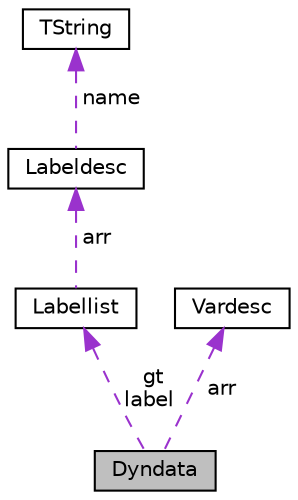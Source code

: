 digraph "Dyndata"
{
  edge [fontname="Helvetica",fontsize="10",labelfontname="Helvetica",labelfontsize="10"];
  node [fontname="Helvetica",fontsize="10",shape=record];
  Node1 [label="Dyndata",height=0.2,width=0.4,color="black", fillcolor="grey75", style="filled", fontcolor="black"];
  Node2 -> Node1 [dir="back",color="darkorchid3",fontsize="10",style="dashed",label=" gt\nlabel" ,fontname="Helvetica"];
  Node2 [label="Labellist",height=0.2,width=0.4,color="black", fillcolor="white", style="filled",URL="$struct_labellist.html"];
  Node3 -> Node2 [dir="back",color="darkorchid3",fontsize="10",style="dashed",label=" arr" ,fontname="Helvetica"];
  Node3 [label="Labeldesc",height=0.2,width=0.4,color="black", fillcolor="white", style="filled",URL="$struct_labeldesc.html"];
  Node4 -> Node3 [dir="back",color="darkorchid3",fontsize="10",style="dashed",label=" name" ,fontname="Helvetica"];
  Node4 [label="TString",height=0.2,width=0.4,color="black", fillcolor="white", style="filled",URL="$union_t_string.html"];
  Node5 -> Node1 [dir="back",color="darkorchid3",fontsize="10",style="dashed",label=" arr" ,fontname="Helvetica"];
  Node5 [label="Vardesc",height=0.2,width=0.4,color="black", fillcolor="white", style="filled",URL="$struct_vardesc.html"];
}
